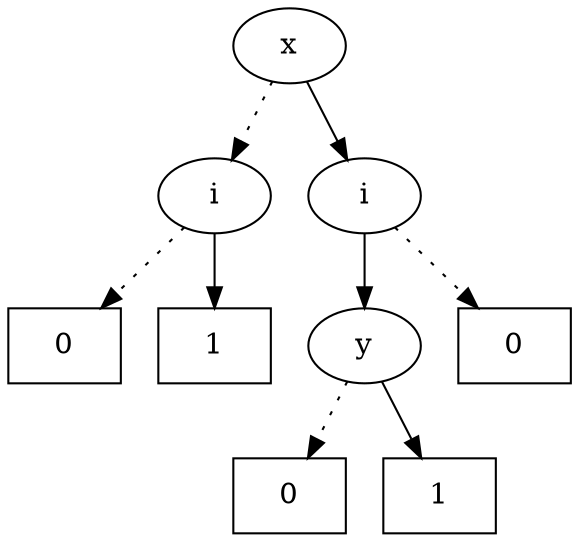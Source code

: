 digraph "DD" {
size = "7.5,10"
center = true;

{ node [shape = plaintext];
  edge [style = invis];

}

{ rank = same; 
"0xc9";
}
{ rank = same; 
"0xb5";
"0xbe";
}
{ rank = same; 
"0xb6";
 node [shape = box]; 
 "0xa0";
 "0xa1";
 "0xc0" 
}


{ rank = same;
{ node [shape = box]; 
 "0xb0";
 "0xb1"; 
}
}

"0xc9" -> "0xb5" [style = dotted];
"0xc9" -> "0xbe";

"0xb5" -> "0xa0" [style = dotted];
"0xb5" -> "0xa1";

"0xbe" -> "0xc0" [style = dotted];
"0xbe" -> "0xb6";


"0xb6" -> "0xb0" [style = dotted];                                                                                                                                                                   
"0xb6" -> "0xb1";


"0xb0" [label = "0"];
"0xb1" [label = "1"];

"0xa0" [label = "0"];
"0xa1" [label = "1"];

"0xc0" [label = "0"];

"0xc9" [label = "x"];
"0xb5" [label = "i"];
"0xbe" [label = "i"];
"0xb6" [label = "y"];
}
